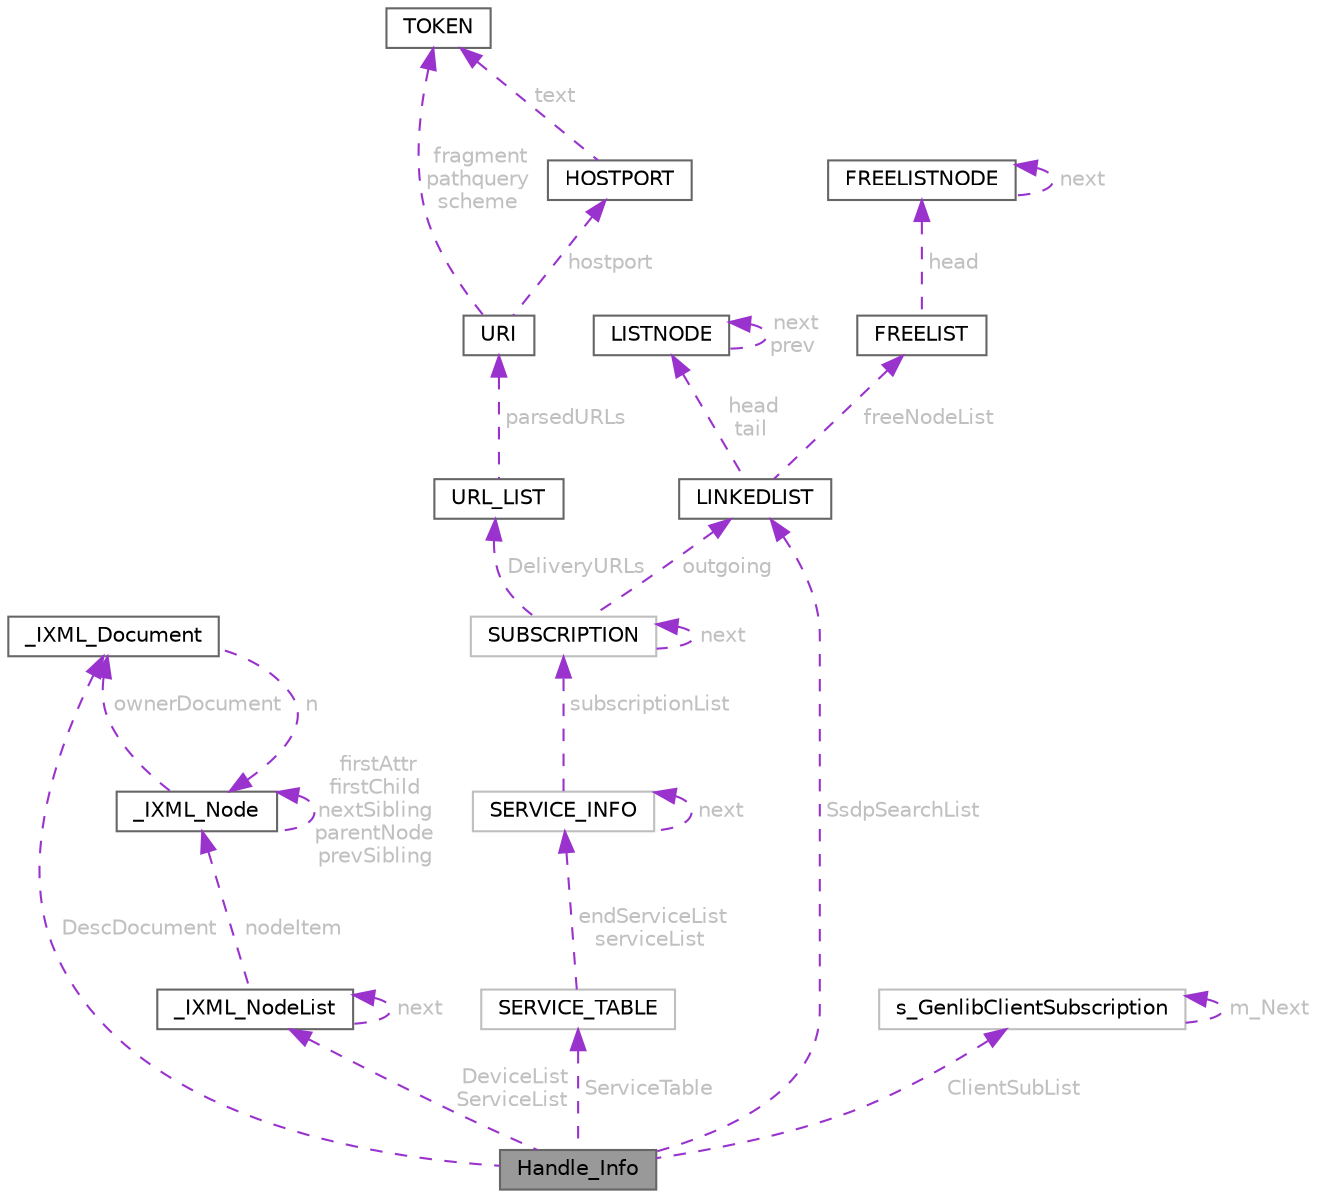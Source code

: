 digraph "Handle_Info"
{
 // LATEX_PDF_SIZE
  bgcolor="transparent";
  edge [fontname=Helvetica,fontsize=10,labelfontname=Helvetica,labelfontsize=10];
  node [fontname=Helvetica,fontsize=10,shape=box,height=0.2,width=0.4];
  Node1 [id="Node000001",label="Handle_Info",height=0.2,width=0.4,color="gray40", fillcolor="grey60", style="filled", fontcolor="black",tooltip=" "];
  Node2 -> Node1 [id="edge1_Node000001_Node000002",dir="back",color="darkorchid3",style="dashed",tooltip=" ",label=" DescDocument",fontcolor="grey" ];
  Node2 [id="Node000002",label="_IXML_Document",height=0.2,width=0.4,color="gray40", fillcolor="white", style="filled",URL="$struct__IXML__Document.html",tooltip="Data structure representing the DOM Document."];
  Node3 -> Node2 [id="edge2_Node000002_Node000003",dir="back",color="darkorchid3",style="dashed",tooltip=" ",label=" n",fontcolor="grey" ];
  Node3 [id="Node000003",label="_IXML_Node",height=0.2,width=0.4,color="gray40", fillcolor="white", style="filled",URL="$struct__IXML__Node.html",tooltip="Data structure common to all types of nodes."];
  Node3 -> Node3 [id="edge3_Node000003_Node000003",dir="back",color="darkorchid3",style="dashed",tooltip=" ",label=" firstAttr\nfirstChild\nnextSibling\nparentNode\nprevSibling",fontcolor="grey" ];
  Node2 -> Node3 [id="edge4_Node000003_Node000002",dir="back",color="darkorchid3",style="dashed",tooltip=" ",label=" ownerDocument",fontcolor="grey" ];
  Node4 -> Node1 [id="edge5_Node000001_Node000004",dir="back",color="darkorchid3",style="dashed",tooltip=" ",label=" DeviceList\nServiceList",fontcolor="grey" ];
  Node4 [id="Node000004",label="_IXML_NodeList",height=0.2,width=0.4,color="gray40", fillcolor="white", style="filled",URL="$struct__IXML__NodeList.html",tooltip="Data structure representing a list of nodes."];
  Node3 -> Node4 [id="edge6_Node000004_Node000003",dir="back",color="darkorchid3",style="dashed",tooltip=" ",label=" nodeItem",fontcolor="grey" ];
  Node4 -> Node4 [id="edge7_Node000004_Node000004",dir="back",color="darkorchid3",style="dashed",tooltip=" ",label=" next",fontcolor="grey" ];
  Node5 -> Node1 [id="edge8_Node000001_Node000005",dir="back",color="darkorchid3",style="dashed",tooltip=" ",label=" ServiceTable",fontcolor="grey" ];
  Node5 [id="Node000005",label="SERVICE_TABLE",height=0.2,width=0.4,color="grey75", fillcolor="white", style="filled",URL="$structSERVICE__TABLE.html",tooltip=" "];
  Node6 -> Node5 [id="edge9_Node000005_Node000006",dir="back",color="darkorchid3",style="dashed",tooltip=" ",label=" endServiceList\nserviceList",fontcolor="grey" ];
  Node6 [id="Node000006",label="SERVICE_INFO",height=0.2,width=0.4,color="grey75", fillcolor="white", style="filled",URL="$structSERVICE__INFO.html",tooltip=" "];
  Node7 -> Node6 [id="edge10_Node000006_Node000007",dir="back",color="darkorchid3",style="dashed",tooltip=" ",label=" subscriptionList",fontcolor="grey" ];
  Node7 [id="Node000007",label="SUBSCRIPTION",height=0.2,width=0.4,color="grey75", fillcolor="white", style="filled",URL="$structSUBSCRIPTION.html",tooltip=" "];
  Node8 -> Node7 [id="edge11_Node000007_Node000008",dir="back",color="darkorchid3",style="dashed",tooltip=" ",label=" DeliveryURLs",fontcolor="grey" ];
  Node8 [id="Node000008",label="URL_LIST",height=0.2,width=0.4,color="gray40", fillcolor="white", style="filled",URL="$structURL__LIST.html",tooltip="Represents a list of URLs as in the \"callback\" header of SUBSCRIBE message in GENA...."];
  Node9 -> Node8 [id="edge12_Node000008_Node000009",dir="back",color="darkorchid3",style="dashed",tooltip=" ",label=" parsedURLs",fontcolor="grey" ];
  Node9 [id="Node000009",label="URI",height=0.2,width=0.4,color="gray40", fillcolor="white", style="filled",URL="$structURI.html",tooltip="Represents a URI used in parse_uri and elsewhere."];
  Node10 -> Node9 [id="edge13_Node000009_Node000010",dir="back",color="darkorchid3",style="dashed",tooltip=" ",label=" fragment\npathquery\nscheme",fontcolor="grey" ];
  Node10 [id="Node000010",label="TOKEN",height=0.2,width=0.4,color="gray40", fillcolor="white", style="filled",URL="$structTOKEN.html",tooltip="Buffer used in parsinghttp messages, urls, etc. generally this simply holds a pointer into a larger a..."];
  Node11 -> Node9 [id="edge14_Node000009_Node000011",dir="back",color="darkorchid3",style="dashed",tooltip=" ",label=" hostport",fontcolor="grey" ];
  Node11 [id="Node000011",label="HOSTPORT",height=0.2,width=0.4,color="gray40", fillcolor="white", style="filled",URL="$structHOSTPORT.html",tooltip="Represents a host port: e.g. \"127.127.0.1:80\" text is a token pointing to the full string representat..."];
  Node10 -> Node11 [id="edge15_Node000011_Node000010",dir="back",color="darkorchid3",style="dashed",tooltip=" ",label=" text",fontcolor="grey" ];
  Node12 -> Node7 [id="edge16_Node000007_Node000012",dir="back",color="darkorchid3",style="dashed",tooltip=" ",label=" outgoing",fontcolor="grey" ];
  Node12 [id="Node000012",label="LINKEDLIST",height=0.2,width=0.4,color="gray40", fillcolor="white", style="filled",URL="$structLINKEDLIST.html",tooltip=" "];
  Node13 -> Node12 [id="edge17_Node000012_Node000013",dir="back",color="darkorchid3",style="dashed",tooltip=" ",label=" head\ntail",fontcolor="grey" ];
  Node13 [id="Node000013",label="LISTNODE",height=0.2,width=0.4,color="gray40", fillcolor="white", style="filled",URL="$structLISTNODE.html",tooltip=" "];
  Node13 -> Node13 [id="edge18_Node000013_Node000013",dir="back",color="darkorchid3",style="dashed",tooltip=" ",label=" next\nprev",fontcolor="grey" ];
  Node14 -> Node12 [id="edge19_Node000012_Node000014",dir="back",color="darkorchid3",style="dashed",tooltip=" ",label=" freeNodeList",fontcolor="grey" ];
  Node14 [id="Node000014",label="FREELIST",height=0.2,width=0.4,color="gray40", fillcolor="white", style="filled",URL="$structFREELIST.html",tooltip=" "];
  Node15 -> Node14 [id="edge20_Node000014_Node000015",dir="back",color="darkorchid3",style="dashed",tooltip=" ",label=" head",fontcolor="grey" ];
  Node15 [id="Node000015",label="FREELISTNODE",height=0.2,width=0.4,color="gray40", fillcolor="white", style="filled",URL="$structFREELISTNODE.html",tooltip=" "];
  Node15 -> Node15 [id="edge21_Node000015_Node000015",dir="back",color="darkorchid3",style="dashed",tooltip=" ",label=" next",fontcolor="grey" ];
  Node7 -> Node7 [id="edge22_Node000007_Node000007",dir="back",color="darkorchid3",style="dashed",tooltip=" ",label=" next",fontcolor="grey" ];
  Node6 -> Node6 [id="edge23_Node000006_Node000006",dir="back",color="darkorchid3",style="dashed",tooltip=" ",label=" next",fontcolor="grey" ];
  Node16 -> Node1 [id="edge24_Node000001_Node000016",dir="back",color="darkorchid3",style="dashed",tooltip=" ",label=" ClientSubList",fontcolor="grey" ];
  Node16 [id="Node000016",label="s_GenlibClientSubscription",height=0.2,width=0.4,color="grey75", fillcolor="white", style="filled",URL="$structs__GenlibClientSubscription.html",tooltip=" "];
  Node16 -> Node16 [id="edge25_Node000016_Node000016",dir="back",color="darkorchid3",style="dashed",tooltip=" ",label=" m_Next",fontcolor="grey" ];
  Node12 -> Node1 [id="edge26_Node000001_Node000012",dir="back",color="darkorchid3",style="dashed",tooltip=" ",label=" SsdpSearchList",fontcolor="grey" ];
}
